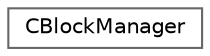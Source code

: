 digraph "Graphical Class Hierarchy"
{
 // LATEX_PDF_SIZE
  bgcolor="transparent";
  edge [fontname=Helvetica,fontsize=10,labelfontname=Helvetica,labelfontsize=10];
  node [fontname=Helvetica,fontsize=10,shape=box,height=0.2,width=0.4];
  rankdir="LR";
  Node0 [id="Node000000",label="CBlockManager",height=0.2,width=0.4,color="grey40", fillcolor="white", style="filled",URL="$class_c_block_manager.html",tooltip=" "];
}
